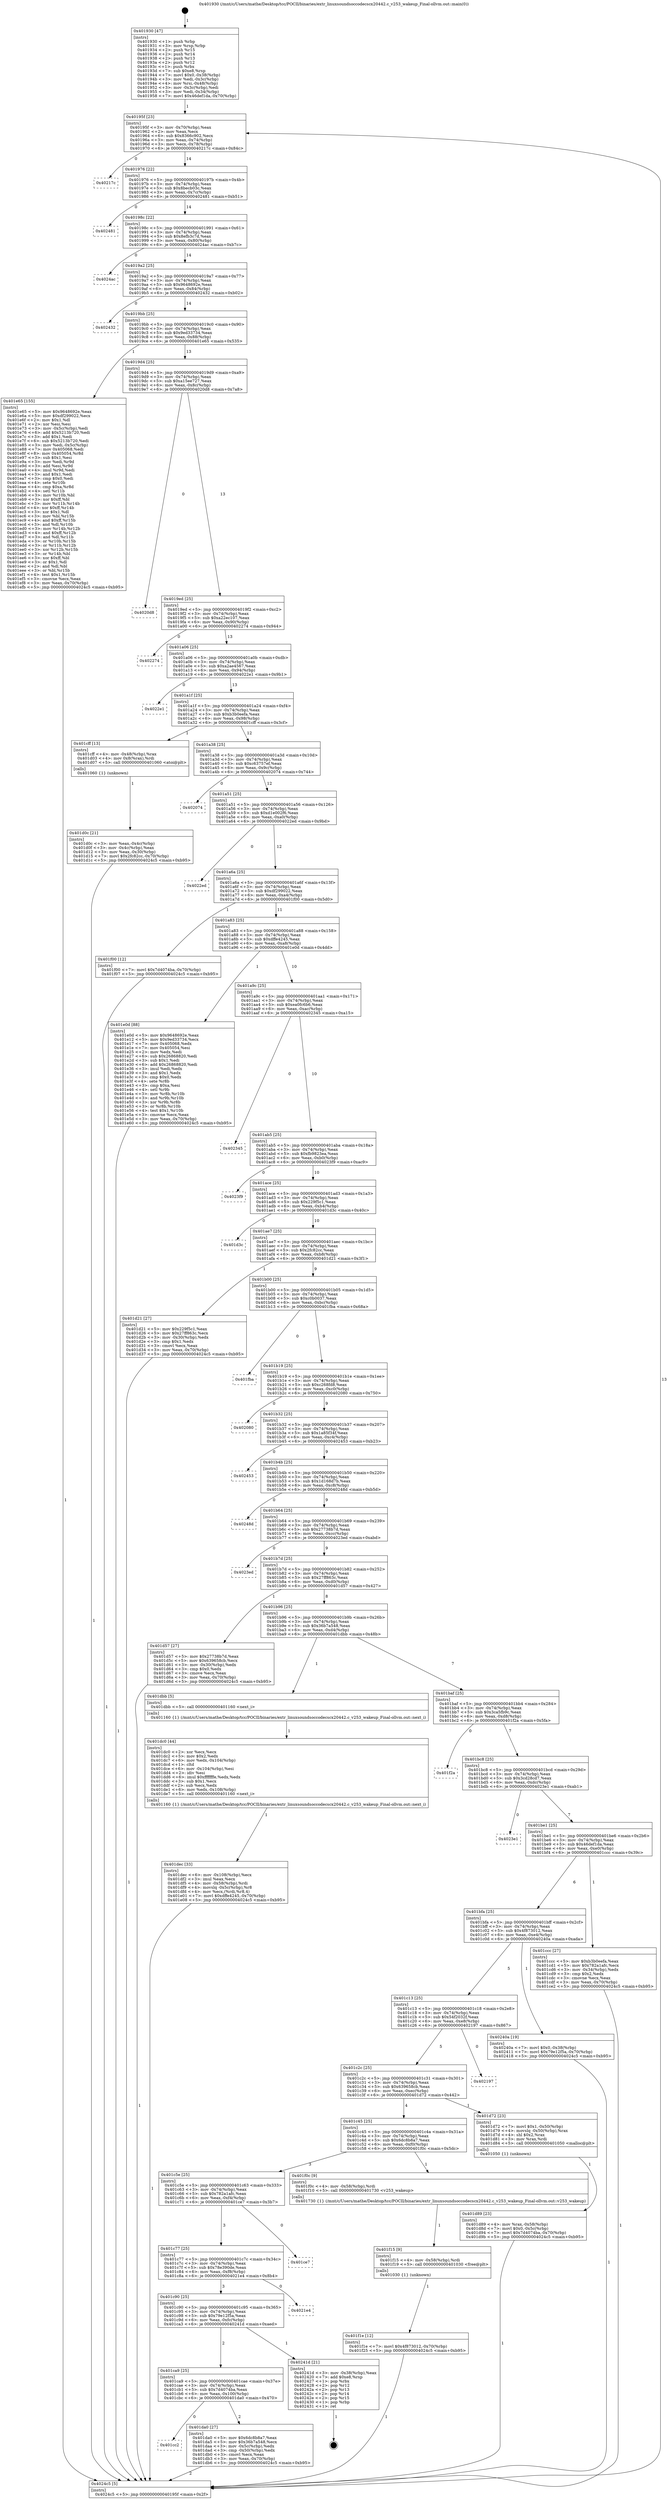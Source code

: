 digraph "0x401930" {
  label = "0x401930 (/mnt/c/Users/mathe/Desktop/tcc/POCII/binaries/extr_linuxsoundsoccodecscx20442.c_v253_wakeup_Final-ollvm.out::main(0))"
  labelloc = "t"
  node[shape=record]

  Entry [label="",width=0.3,height=0.3,shape=circle,fillcolor=black,style=filled]
  "0x40195f" [label="{
     0x40195f [23]\l
     | [instrs]\l
     &nbsp;&nbsp;0x40195f \<+3\>: mov -0x70(%rbp),%eax\l
     &nbsp;&nbsp;0x401962 \<+2\>: mov %eax,%ecx\l
     &nbsp;&nbsp;0x401964 \<+6\>: sub $0x8366c902,%ecx\l
     &nbsp;&nbsp;0x40196a \<+3\>: mov %eax,-0x74(%rbp)\l
     &nbsp;&nbsp;0x40196d \<+3\>: mov %ecx,-0x78(%rbp)\l
     &nbsp;&nbsp;0x401970 \<+6\>: je 000000000040217c \<main+0x84c\>\l
  }"]
  "0x40217c" [label="{
     0x40217c\l
  }", style=dashed]
  "0x401976" [label="{
     0x401976 [22]\l
     | [instrs]\l
     &nbsp;&nbsp;0x401976 \<+5\>: jmp 000000000040197b \<main+0x4b\>\l
     &nbsp;&nbsp;0x40197b \<+3\>: mov -0x74(%rbp),%eax\l
     &nbsp;&nbsp;0x40197e \<+5\>: sub $0x8becb03c,%eax\l
     &nbsp;&nbsp;0x401983 \<+3\>: mov %eax,-0x7c(%rbp)\l
     &nbsp;&nbsp;0x401986 \<+6\>: je 0000000000402481 \<main+0xb51\>\l
  }"]
  Exit [label="",width=0.3,height=0.3,shape=circle,fillcolor=black,style=filled,peripheries=2]
  "0x402481" [label="{
     0x402481\l
  }", style=dashed]
  "0x40198c" [label="{
     0x40198c [22]\l
     | [instrs]\l
     &nbsp;&nbsp;0x40198c \<+5\>: jmp 0000000000401991 \<main+0x61\>\l
     &nbsp;&nbsp;0x401991 \<+3\>: mov -0x74(%rbp),%eax\l
     &nbsp;&nbsp;0x401994 \<+5\>: sub $0x8efb3c7d,%eax\l
     &nbsp;&nbsp;0x401999 \<+3\>: mov %eax,-0x80(%rbp)\l
     &nbsp;&nbsp;0x40199c \<+6\>: je 00000000004024ac \<main+0xb7c\>\l
  }"]
  "0x401f1e" [label="{
     0x401f1e [12]\l
     | [instrs]\l
     &nbsp;&nbsp;0x401f1e \<+7\>: movl $0x4f873012,-0x70(%rbp)\l
     &nbsp;&nbsp;0x401f25 \<+5\>: jmp 00000000004024c5 \<main+0xb95\>\l
  }"]
  "0x4024ac" [label="{
     0x4024ac\l
  }", style=dashed]
  "0x4019a2" [label="{
     0x4019a2 [25]\l
     | [instrs]\l
     &nbsp;&nbsp;0x4019a2 \<+5\>: jmp 00000000004019a7 \<main+0x77\>\l
     &nbsp;&nbsp;0x4019a7 \<+3\>: mov -0x74(%rbp),%eax\l
     &nbsp;&nbsp;0x4019aa \<+5\>: sub $0x9648692e,%eax\l
     &nbsp;&nbsp;0x4019af \<+6\>: mov %eax,-0x84(%rbp)\l
     &nbsp;&nbsp;0x4019b5 \<+6\>: je 0000000000402432 \<main+0xb02\>\l
  }"]
  "0x401f15" [label="{
     0x401f15 [9]\l
     | [instrs]\l
     &nbsp;&nbsp;0x401f15 \<+4\>: mov -0x58(%rbp),%rdi\l
     &nbsp;&nbsp;0x401f19 \<+5\>: call 0000000000401030 \<free@plt\>\l
     | [calls]\l
     &nbsp;&nbsp;0x401030 \{1\} (unknown)\l
  }"]
  "0x402432" [label="{
     0x402432\l
  }", style=dashed]
  "0x4019bb" [label="{
     0x4019bb [25]\l
     | [instrs]\l
     &nbsp;&nbsp;0x4019bb \<+5\>: jmp 00000000004019c0 \<main+0x90\>\l
     &nbsp;&nbsp;0x4019c0 \<+3\>: mov -0x74(%rbp),%eax\l
     &nbsp;&nbsp;0x4019c3 \<+5\>: sub $0x9ed33734,%eax\l
     &nbsp;&nbsp;0x4019c8 \<+6\>: mov %eax,-0x88(%rbp)\l
     &nbsp;&nbsp;0x4019ce \<+6\>: je 0000000000401e65 \<main+0x535\>\l
  }"]
  "0x401dec" [label="{
     0x401dec [33]\l
     | [instrs]\l
     &nbsp;&nbsp;0x401dec \<+6\>: mov -0x108(%rbp),%ecx\l
     &nbsp;&nbsp;0x401df2 \<+3\>: imul %eax,%ecx\l
     &nbsp;&nbsp;0x401df5 \<+4\>: mov -0x58(%rbp),%rdi\l
     &nbsp;&nbsp;0x401df9 \<+4\>: movslq -0x5c(%rbp),%r8\l
     &nbsp;&nbsp;0x401dfd \<+4\>: mov %ecx,(%rdi,%r8,4)\l
     &nbsp;&nbsp;0x401e01 \<+7\>: movl $0xdffe4245,-0x70(%rbp)\l
     &nbsp;&nbsp;0x401e08 \<+5\>: jmp 00000000004024c5 \<main+0xb95\>\l
  }"]
  "0x401e65" [label="{
     0x401e65 [155]\l
     | [instrs]\l
     &nbsp;&nbsp;0x401e65 \<+5\>: mov $0x9648692e,%eax\l
     &nbsp;&nbsp;0x401e6a \<+5\>: mov $0xdf299022,%ecx\l
     &nbsp;&nbsp;0x401e6f \<+2\>: mov $0x1,%dl\l
     &nbsp;&nbsp;0x401e71 \<+2\>: xor %esi,%esi\l
     &nbsp;&nbsp;0x401e73 \<+3\>: mov -0x5c(%rbp),%edi\l
     &nbsp;&nbsp;0x401e76 \<+6\>: add $0x5213b720,%edi\l
     &nbsp;&nbsp;0x401e7c \<+3\>: add $0x1,%edi\l
     &nbsp;&nbsp;0x401e7f \<+6\>: sub $0x5213b720,%edi\l
     &nbsp;&nbsp;0x401e85 \<+3\>: mov %edi,-0x5c(%rbp)\l
     &nbsp;&nbsp;0x401e88 \<+7\>: mov 0x405068,%edi\l
     &nbsp;&nbsp;0x401e8f \<+8\>: mov 0x405054,%r8d\l
     &nbsp;&nbsp;0x401e97 \<+3\>: sub $0x1,%esi\l
     &nbsp;&nbsp;0x401e9a \<+3\>: mov %edi,%r9d\l
     &nbsp;&nbsp;0x401e9d \<+3\>: add %esi,%r9d\l
     &nbsp;&nbsp;0x401ea0 \<+4\>: imul %r9d,%edi\l
     &nbsp;&nbsp;0x401ea4 \<+3\>: and $0x1,%edi\l
     &nbsp;&nbsp;0x401ea7 \<+3\>: cmp $0x0,%edi\l
     &nbsp;&nbsp;0x401eaa \<+4\>: sete %r10b\l
     &nbsp;&nbsp;0x401eae \<+4\>: cmp $0xa,%r8d\l
     &nbsp;&nbsp;0x401eb2 \<+4\>: setl %r11b\l
     &nbsp;&nbsp;0x401eb6 \<+3\>: mov %r10b,%bl\l
     &nbsp;&nbsp;0x401eb9 \<+3\>: xor $0xff,%bl\l
     &nbsp;&nbsp;0x401ebc \<+3\>: mov %r11b,%r14b\l
     &nbsp;&nbsp;0x401ebf \<+4\>: xor $0xff,%r14b\l
     &nbsp;&nbsp;0x401ec3 \<+3\>: xor $0x1,%dl\l
     &nbsp;&nbsp;0x401ec6 \<+3\>: mov %bl,%r15b\l
     &nbsp;&nbsp;0x401ec9 \<+4\>: and $0xff,%r15b\l
     &nbsp;&nbsp;0x401ecd \<+3\>: and %dl,%r10b\l
     &nbsp;&nbsp;0x401ed0 \<+3\>: mov %r14b,%r12b\l
     &nbsp;&nbsp;0x401ed3 \<+4\>: and $0xff,%r12b\l
     &nbsp;&nbsp;0x401ed7 \<+3\>: and %dl,%r11b\l
     &nbsp;&nbsp;0x401eda \<+3\>: or %r10b,%r15b\l
     &nbsp;&nbsp;0x401edd \<+3\>: or %r11b,%r12b\l
     &nbsp;&nbsp;0x401ee0 \<+3\>: xor %r12b,%r15b\l
     &nbsp;&nbsp;0x401ee3 \<+3\>: or %r14b,%bl\l
     &nbsp;&nbsp;0x401ee6 \<+3\>: xor $0xff,%bl\l
     &nbsp;&nbsp;0x401ee9 \<+3\>: or $0x1,%dl\l
     &nbsp;&nbsp;0x401eec \<+2\>: and %dl,%bl\l
     &nbsp;&nbsp;0x401eee \<+3\>: or %bl,%r15b\l
     &nbsp;&nbsp;0x401ef1 \<+4\>: test $0x1,%r15b\l
     &nbsp;&nbsp;0x401ef5 \<+3\>: cmovne %ecx,%eax\l
     &nbsp;&nbsp;0x401ef8 \<+3\>: mov %eax,-0x70(%rbp)\l
     &nbsp;&nbsp;0x401efb \<+5\>: jmp 00000000004024c5 \<main+0xb95\>\l
  }"]
  "0x4019d4" [label="{
     0x4019d4 [25]\l
     | [instrs]\l
     &nbsp;&nbsp;0x4019d4 \<+5\>: jmp 00000000004019d9 \<main+0xa9\>\l
     &nbsp;&nbsp;0x4019d9 \<+3\>: mov -0x74(%rbp),%eax\l
     &nbsp;&nbsp;0x4019dc \<+5\>: sub $0xa15ee727,%eax\l
     &nbsp;&nbsp;0x4019e1 \<+6\>: mov %eax,-0x8c(%rbp)\l
     &nbsp;&nbsp;0x4019e7 \<+6\>: je 00000000004020d8 \<main+0x7a8\>\l
  }"]
  "0x401dc0" [label="{
     0x401dc0 [44]\l
     | [instrs]\l
     &nbsp;&nbsp;0x401dc0 \<+2\>: xor %ecx,%ecx\l
     &nbsp;&nbsp;0x401dc2 \<+5\>: mov $0x2,%edx\l
     &nbsp;&nbsp;0x401dc7 \<+6\>: mov %edx,-0x104(%rbp)\l
     &nbsp;&nbsp;0x401dcd \<+1\>: cltd\l
     &nbsp;&nbsp;0x401dce \<+6\>: mov -0x104(%rbp),%esi\l
     &nbsp;&nbsp;0x401dd4 \<+2\>: idiv %esi\l
     &nbsp;&nbsp;0x401dd6 \<+6\>: imul $0xfffffffe,%edx,%edx\l
     &nbsp;&nbsp;0x401ddc \<+3\>: sub $0x1,%ecx\l
     &nbsp;&nbsp;0x401ddf \<+2\>: sub %ecx,%edx\l
     &nbsp;&nbsp;0x401de1 \<+6\>: mov %edx,-0x108(%rbp)\l
     &nbsp;&nbsp;0x401de7 \<+5\>: call 0000000000401160 \<next_i\>\l
     | [calls]\l
     &nbsp;&nbsp;0x401160 \{1\} (/mnt/c/Users/mathe/Desktop/tcc/POCII/binaries/extr_linuxsoundsoccodecscx20442.c_v253_wakeup_Final-ollvm.out::next_i)\l
  }"]
  "0x4020d8" [label="{
     0x4020d8\l
  }", style=dashed]
  "0x4019ed" [label="{
     0x4019ed [25]\l
     | [instrs]\l
     &nbsp;&nbsp;0x4019ed \<+5\>: jmp 00000000004019f2 \<main+0xc2\>\l
     &nbsp;&nbsp;0x4019f2 \<+3\>: mov -0x74(%rbp),%eax\l
     &nbsp;&nbsp;0x4019f5 \<+5\>: sub $0xa22ec107,%eax\l
     &nbsp;&nbsp;0x4019fa \<+6\>: mov %eax,-0x90(%rbp)\l
     &nbsp;&nbsp;0x401a00 \<+6\>: je 0000000000402274 \<main+0x944\>\l
  }"]
  "0x401cc2" [label="{
     0x401cc2\l
  }", style=dashed]
  "0x402274" [label="{
     0x402274\l
  }", style=dashed]
  "0x401a06" [label="{
     0x401a06 [25]\l
     | [instrs]\l
     &nbsp;&nbsp;0x401a06 \<+5\>: jmp 0000000000401a0b \<main+0xdb\>\l
     &nbsp;&nbsp;0x401a0b \<+3\>: mov -0x74(%rbp),%eax\l
     &nbsp;&nbsp;0x401a0e \<+5\>: sub $0xa2ae4567,%eax\l
     &nbsp;&nbsp;0x401a13 \<+6\>: mov %eax,-0x94(%rbp)\l
     &nbsp;&nbsp;0x401a19 \<+6\>: je 00000000004022e1 \<main+0x9b1\>\l
  }"]
  "0x401da0" [label="{
     0x401da0 [27]\l
     | [instrs]\l
     &nbsp;&nbsp;0x401da0 \<+5\>: mov $0x6dc8b8a7,%eax\l
     &nbsp;&nbsp;0x401da5 \<+5\>: mov $0x36b7a548,%ecx\l
     &nbsp;&nbsp;0x401daa \<+3\>: mov -0x5c(%rbp),%edx\l
     &nbsp;&nbsp;0x401dad \<+3\>: cmp -0x50(%rbp),%edx\l
     &nbsp;&nbsp;0x401db0 \<+3\>: cmovl %ecx,%eax\l
     &nbsp;&nbsp;0x401db3 \<+3\>: mov %eax,-0x70(%rbp)\l
     &nbsp;&nbsp;0x401db6 \<+5\>: jmp 00000000004024c5 \<main+0xb95\>\l
  }"]
  "0x4022e1" [label="{
     0x4022e1\l
  }", style=dashed]
  "0x401a1f" [label="{
     0x401a1f [25]\l
     | [instrs]\l
     &nbsp;&nbsp;0x401a1f \<+5\>: jmp 0000000000401a24 \<main+0xf4\>\l
     &nbsp;&nbsp;0x401a24 \<+3\>: mov -0x74(%rbp),%eax\l
     &nbsp;&nbsp;0x401a27 \<+5\>: sub $0xb3b0eefa,%eax\l
     &nbsp;&nbsp;0x401a2c \<+6\>: mov %eax,-0x98(%rbp)\l
     &nbsp;&nbsp;0x401a32 \<+6\>: je 0000000000401cff \<main+0x3cf\>\l
  }"]
  "0x401ca9" [label="{
     0x401ca9 [25]\l
     | [instrs]\l
     &nbsp;&nbsp;0x401ca9 \<+5\>: jmp 0000000000401cae \<main+0x37e\>\l
     &nbsp;&nbsp;0x401cae \<+3\>: mov -0x74(%rbp),%eax\l
     &nbsp;&nbsp;0x401cb1 \<+5\>: sub $0x7d4074ba,%eax\l
     &nbsp;&nbsp;0x401cb6 \<+6\>: mov %eax,-0x100(%rbp)\l
     &nbsp;&nbsp;0x401cbc \<+6\>: je 0000000000401da0 \<main+0x470\>\l
  }"]
  "0x401cff" [label="{
     0x401cff [13]\l
     | [instrs]\l
     &nbsp;&nbsp;0x401cff \<+4\>: mov -0x48(%rbp),%rax\l
     &nbsp;&nbsp;0x401d03 \<+4\>: mov 0x8(%rax),%rdi\l
     &nbsp;&nbsp;0x401d07 \<+5\>: call 0000000000401060 \<atoi@plt\>\l
     | [calls]\l
     &nbsp;&nbsp;0x401060 \{1\} (unknown)\l
  }"]
  "0x401a38" [label="{
     0x401a38 [25]\l
     | [instrs]\l
     &nbsp;&nbsp;0x401a38 \<+5\>: jmp 0000000000401a3d \<main+0x10d\>\l
     &nbsp;&nbsp;0x401a3d \<+3\>: mov -0x74(%rbp),%eax\l
     &nbsp;&nbsp;0x401a40 \<+5\>: sub $0xc63757ef,%eax\l
     &nbsp;&nbsp;0x401a45 \<+6\>: mov %eax,-0x9c(%rbp)\l
     &nbsp;&nbsp;0x401a4b \<+6\>: je 0000000000402074 \<main+0x744\>\l
  }"]
  "0x40241d" [label="{
     0x40241d [21]\l
     | [instrs]\l
     &nbsp;&nbsp;0x40241d \<+3\>: mov -0x38(%rbp),%eax\l
     &nbsp;&nbsp;0x402420 \<+7\>: add $0xe8,%rsp\l
     &nbsp;&nbsp;0x402427 \<+1\>: pop %rbx\l
     &nbsp;&nbsp;0x402428 \<+2\>: pop %r12\l
     &nbsp;&nbsp;0x40242a \<+2\>: pop %r13\l
     &nbsp;&nbsp;0x40242c \<+2\>: pop %r14\l
     &nbsp;&nbsp;0x40242e \<+2\>: pop %r15\l
     &nbsp;&nbsp;0x402430 \<+1\>: pop %rbp\l
     &nbsp;&nbsp;0x402431 \<+1\>: ret\l
  }"]
  "0x402074" [label="{
     0x402074\l
  }", style=dashed]
  "0x401a51" [label="{
     0x401a51 [25]\l
     | [instrs]\l
     &nbsp;&nbsp;0x401a51 \<+5\>: jmp 0000000000401a56 \<main+0x126\>\l
     &nbsp;&nbsp;0x401a56 \<+3\>: mov -0x74(%rbp),%eax\l
     &nbsp;&nbsp;0x401a59 \<+5\>: sub $0xd1e002f6,%eax\l
     &nbsp;&nbsp;0x401a5e \<+6\>: mov %eax,-0xa0(%rbp)\l
     &nbsp;&nbsp;0x401a64 \<+6\>: je 00000000004022ed \<main+0x9bd\>\l
  }"]
  "0x401c90" [label="{
     0x401c90 [25]\l
     | [instrs]\l
     &nbsp;&nbsp;0x401c90 \<+5\>: jmp 0000000000401c95 \<main+0x365\>\l
     &nbsp;&nbsp;0x401c95 \<+3\>: mov -0x74(%rbp),%eax\l
     &nbsp;&nbsp;0x401c98 \<+5\>: sub $0x79e12f5a,%eax\l
     &nbsp;&nbsp;0x401c9d \<+6\>: mov %eax,-0xfc(%rbp)\l
     &nbsp;&nbsp;0x401ca3 \<+6\>: je 000000000040241d \<main+0xaed\>\l
  }"]
  "0x4022ed" [label="{
     0x4022ed\l
  }", style=dashed]
  "0x401a6a" [label="{
     0x401a6a [25]\l
     | [instrs]\l
     &nbsp;&nbsp;0x401a6a \<+5\>: jmp 0000000000401a6f \<main+0x13f\>\l
     &nbsp;&nbsp;0x401a6f \<+3\>: mov -0x74(%rbp),%eax\l
     &nbsp;&nbsp;0x401a72 \<+5\>: sub $0xdf299022,%eax\l
     &nbsp;&nbsp;0x401a77 \<+6\>: mov %eax,-0xa4(%rbp)\l
     &nbsp;&nbsp;0x401a7d \<+6\>: je 0000000000401f00 \<main+0x5d0\>\l
  }"]
  "0x4021e4" [label="{
     0x4021e4\l
  }", style=dashed]
  "0x401f00" [label="{
     0x401f00 [12]\l
     | [instrs]\l
     &nbsp;&nbsp;0x401f00 \<+7\>: movl $0x7d4074ba,-0x70(%rbp)\l
     &nbsp;&nbsp;0x401f07 \<+5\>: jmp 00000000004024c5 \<main+0xb95\>\l
  }"]
  "0x401a83" [label="{
     0x401a83 [25]\l
     | [instrs]\l
     &nbsp;&nbsp;0x401a83 \<+5\>: jmp 0000000000401a88 \<main+0x158\>\l
     &nbsp;&nbsp;0x401a88 \<+3\>: mov -0x74(%rbp),%eax\l
     &nbsp;&nbsp;0x401a8b \<+5\>: sub $0xdffe4245,%eax\l
     &nbsp;&nbsp;0x401a90 \<+6\>: mov %eax,-0xa8(%rbp)\l
     &nbsp;&nbsp;0x401a96 \<+6\>: je 0000000000401e0d \<main+0x4dd\>\l
  }"]
  "0x401c77" [label="{
     0x401c77 [25]\l
     | [instrs]\l
     &nbsp;&nbsp;0x401c77 \<+5\>: jmp 0000000000401c7c \<main+0x34c\>\l
     &nbsp;&nbsp;0x401c7c \<+3\>: mov -0x74(%rbp),%eax\l
     &nbsp;&nbsp;0x401c7f \<+5\>: sub $0x78e390de,%eax\l
     &nbsp;&nbsp;0x401c84 \<+6\>: mov %eax,-0xf8(%rbp)\l
     &nbsp;&nbsp;0x401c8a \<+6\>: je 00000000004021e4 \<main+0x8b4\>\l
  }"]
  "0x401e0d" [label="{
     0x401e0d [88]\l
     | [instrs]\l
     &nbsp;&nbsp;0x401e0d \<+5\>: mov $0x9648692e,%eax\l
     &nbsp;&nbsp;0x401e12 \<+5\>: mov $0x9ed33734,%ecx\l
     &nbsp;&nbsp;0x401e17 \<+7\>: mov 0x405068,%edx\l
     &nbsp;&nbsp;0x401e1e \<+7\>: mov 0x405054,%esi\l
     &nbsp;&nbsp;0x401e25 \<+2\>: mov %edx,%edi\l
     &nbsp;&nbsp;0x401e27 \<+6\>: sub $0x26868820,%edi\l
     &nbsp;&nbsp;0x401e2d \<+3\>: sub $0x1,%edi\l
     &nbsp;&nbsp;0x401e30 \<+6\>: add $0x26868820,%edi\l
     &nbsp;&nbsp;0x401e36 \<+3\>: imul %edi,%edx\l
     &nbsp;&nbsp;0x401e39 \<+3\>: and $0x1,%edx\l
     &nbsp;&nbsp;0x401e3c \<+3\>: cmp $0x0,%edx\l
     &nbsp;&nbsp;0x401e3f \<+4\>: sete %r8b\l
     &nbsp;&nbsp;0x401e43 \<+3\>: cmp $0xa,%esi\l
     &nbsp;&nbsp;0x401e46 \<+4\>: setl %r9b\l
     &nbsp;&nbsp;0x401e4a \<+3\>: mov %r8b,%r10b\l
     &nbsp;&nbsp;0x401e4d \<+3\>: and %r9b,%r10b\l
     &nbsp;&nbsp;0x401e50 \<+3\>: xor %r9b,%r8b\l
     &nbsp;&nbsp;0x401e53 \<+3\>: or %r8b,%r10b\l
     &nbsp;&nbsp;0x401e56 \<+4\>: test $0x1,%r10b\l
     &nbsp;&nbsp;0x401e5a \<+3\>: cmovne %ecx,%eax\l
     &nbsp;&nbsp;0x401e5d \<+3\>: mov %eax,-0x70(%rbp)\l
     &nbsp;&nbsp;0x401e60 \<+5\>: jmp 00000000004024c5 \<main+0xb95\>\l
  }"]
  "0x401a9c" [label="{
     0x401a9c [25]\l
     | [instrs]\l
     &nbsp;&nbsp;0x401a9c \<+5\>: jmp 0000000000401aa1 \<main+0x171\>\l
     &nbsp;&nbsp;0x401aa1 \<+3\>: mov -0x74(%rbp),%eax\l
     &nbsp;&nbsp;0x401aa4 \<+5\>: sub $0xea0fc6b6,%eax\l
     &nbsp;&nbsp;0x401aa9 \<+6\>: mov %eax,-0xac(%rbp)\l
     &nbsp;&nbsp;0x401aaf \<+6\>: je 0000000000402345 \<main+0xa15\>\l
  }"]
  "0x401ce7" [label="{
     0x401ce7\l
  }", style=dashed]
  "0x402345" [label="{
     0x402345\l
  }", style=dashed]
  "0x401ab5" [label="{
     0x401ab5 [25]\l
     | [instrs]\l
     &nbsp;&nbsp;0x401ab5 \<+5\>: jmp 0000000000401aba \<main+0x18a\>\l
     &nbsp;&nbsp;0x401aba \<+3\>: mov -0x74(%rbp),%eax\l
     &nbsp;&nbsp;0x401abd \<+5\>: sub $0xfb9823ea,%eax\l
     &nbsp;&nbsp;0x401ac2 \<+6\>: mov %eax,-0xb0(%rbp)\l
     &nbsp;&nbsp;0x401ac8 \<+6\>: je 00000000004023f9 \<main+0xac9\>\l
  }"]
  "0x401c5e" [label="{
     0x401c5e [25]\l
     | [instrs]\l
     &nbsp;&nbsp;0x401c5e \<+5\>: jmp 0000000000401c63 \<main+0x333\>\l
     &nbsp;&nbsp;0x401c63 \<+3\>: mov -0x74(%rbp),%eax\l
     &nbsp;&nbsp;0x401c66 \<+5\>: sub $0x782a1afc,%eax\l
     &nbsp;&nbsp;0x401c6b \<+6\>: mov %eax,-0xf4(%rbp)\l
     &nbsp;&nbsp;0x401c71 \<+6\>: je 0000000000401ce7 \<main+0x3b7\>\l
  }"]
  "0x4023f9" [label="{
     0x4023f9\l
  }", style=dashed]
  "0x401ace" [label="{
     0x401ace [25]\l
     | [instrs]\l
     &nbsp;&nbsp;0x401ace \<+5\>: jmp 0000000000401ad3 \<main+0x1a3\>\l
     &nbsp;&nbsp;0x401ad3 \<+3\>: mov -0x74(%rbp),%eax\l
     &nbsp;&nbsp;0x401ad6 \<+5\>: sub $0x229f5c1,%eax\l
     &nbsp;&nbsp;0x401adb \<+6\>: mov %eax,-0xb4(%rbp)\l
     &nbsp;&nbsp;0x401ae1 \<+6\>: je 0000000000401d3c \<main+0x40c\>\l
  }"]
  "0x401f0c" [label="{
     0x401f0c [9]\l
     | [instrs]\l
     &nbsp;&nbsp;0x401f0c \<+4\>: mov -0x58(%rbp),%rdi\l
     &nbsp;&nbsp;0x401f10 \<+5\>: call 0000000000401730 \<v253_wakeup\>\l
     | [calls]\l
     &nbsp;&nbsp;0x401730 \{1\} (/mnt/c/Users/mathe/Desktop/tcc/POCII/binaries/extr_linuxsoundsoccodecscx20442.c_v253_wakeup_Final-ollvm.out::v253_wakeup)\l
  }"]
  "0x401d3c" [label="{
     0x401d3c\l
  }", style=dashed]
  "0x401ae7" [label="{
     0x401ae7 [25]\l
     | [instrs]\l
     &nbsp;&nbsp;0x401ae7 \<+5\>: jmp 0000000000401aec \<main+0x1bc\>\l
     &nbsp;&nbsp;0x401aec \<+3\>: mov -0x74(%rbp),%eax\l
     &nbsp;&nbsp;0x401aef \<+5\>: sub $0x2fc82cc,%eax\l
     &nbsp;&nbsp;0x401af4 \<+6\>: mov %eax,-0xb8(%rbp)\l
     &nbsp;&nbsp;0x401afa \<+6\>: je 0000000000401d21 \<main+0x3f1\>\l
  }"]
  "0x401d89" [label="{
     0x401d89 [23]\l
     | [instrs]\l
     &nbsp;&nbsp;0x401d89 \<+4\>: mov %rax,-0x58(%rbp)\l
     &nbsp;&nbsp;0x401d8d \<+7\>: movl $0x0,-0x5c(%rbp)\l
     &nbsp;&nbsp;0x401d94 \<+7\>: movl $0x7d4074ba,-0x70(%rbp)\l
     &nbsp;&nbsp;0x401d9b \<+5\>: jmp 00000000004024c5 \<main+0xb95\>\l
  }"]
  "0x401d21" [label="{
     0x401d21 [27]\l
     | [instrs]\l
     &nbsp;&nbsp;0x401d21 \<+5\>: mov $0x229f5c1,%eax\l
     &nbsp;&nbsp;0x401d26 \<+5\>: mov $0x27ff863c,%ecx\l
     &nbsp;&nbsp;0x401d2b \<+3\>: mov -0x30(%rbp),%edx\l
     &nbsp;&nbsp;0x401d2e \<+3\>: cmp $0x1,%edx\l
     &nbsp;&nbsp;0x401d31 \<+3\>: cmovl %ecx,%eax\l
     &nbsp;&nbsp;0x401d34 \<+3\>: mov %eax,-0x70(%rbp)\l
     &nbsp;&nbsp;0x401d37 \<+5\>: jmp 00000000004024c5 \<main+0xb95\>\l
  }"]
  "0x401b00" [label="{
     0x401b00 [25]\l
     | [instrs]\l
     &nbsp;&nbsp;0x401b00 \<+5\>: jmp 0000000000401b05 \<main+0x1d5\>\l
     &nbsp;&nbsp;0x401b05 \<+3\>: mov -0x74(%rbp),%eax\l
     &nbsp;&nbsp;0x401b08 \<+5\>: sub $0xc0b0037,%eax\l
     &nbsp;&nbsp;0x401b0d \<+6\>: mov %eax,-0xbc(%rbp)\l
     &nbsp;&nbsp;0x401b13 \<+6\>: je 0000000000401fba \<main+0x68a\>\l
  }"]
  "0x401c45" [label="{
     0x401c45 [25]\l
     | [instrs]\l
     &nbsp;&nbsp;0x401c45 \<+5\>: jmp 0000000000401c4a \<main+0x31a\>\l
     &nbsp;&nbsp;0x401c4a \<+3\>: mov -0x74(%rbp),%eax\l
     &nbsp;&nbsp;0x401c4d \<+5\>: sub $0x6dc8b8a7,%eax\l
     &nbsp;&nbsp;0x401c52 \<+6\>: mov %eax,-0xf0(%rbp)\l
     &nbsp;&nbsp;0x401c58 \<+6\>: je 0000000000401f0c \<main+0x5dc\>\l
  }"]
  "0x401fba" [label="{
     0x401fba\l
  }", style=dashed]
  "0x401b19" [label="{
     0x401b19 [25]\l
     | [instrs]\l
     &nbsp;&nbsp;0x401b19 \<+5\>: jmp 0000000000401b1e \<main+0x1ee\>\l
     &nbsp;&nbsp;0x401b1e \<+3\>: mov -0x74(%rbp),%eax\l
     &nbsp;&nbsp;0x401b21 \<+5\>: sub $0xc268fd8,%eax\l
     &nbsp;&nbsp;0x401b26 \<+6\>: mov %eax,-0xc0(%rbp)\l
     &nbsp;&nbsp;0x401b2c \<+6\>: je 0000000000402080 \<main+0x750\>\l
  }"]
  "0x401d72" [label="{
     0x401d72 [23]\l
     | [instrs]\l
     &nbsp;&nbsp;0x401d72 \<+7\>: movl $0x1,-0x50(%rbp)\l
     &nbsp;&nbsp;0x401d79 \<+4\>: movslq -0x50(%rbp),%rax\l
     &nbsp;&nbsp;0x401d7d \<+4\>: shl $0x2,%rax\l
     &nbsp;&nbsp;0x401d81 \<+3\>: mov %rax,%rdi\l
     &nbsp;&nbsp;0x401d84 \<+5\>: call 0000000000401050 \<malloc@plt\>\l
     | [calls]\l
     &nbsp;&nbsp;0x401050 \{1\} (unknown)\l
  }"]
  "0x402080" [label="{
     0x402080\l
  }", style=dashed]
  "0x401b32" [label="{
     0x401b32 [25]\l
     | [instrs]\l
     &nbsp;&nbsp;0x401b32 \<+5\>: jmp 0000000000401b37 \<main+0x207\>\l
     &nbsp;&nbsp;0x401b37 \<+3\>: mov -0x74(%rbp),%eax\l
     &nbsp;&nbsp;0x401b3a \<+5\>: sub $0x1a85f34f,%eax\l
     &nbsp;&nbsp;0x401b3f \<+6\>: mov %eax,-0xc4(%rbp)\l
     &nbsp;&nbsp;0x401b45 \<+6\>: je 0000000000402453 \<main+0xb23\>\l
  }"]
  "0x401c2c" [label="{
     0x401c2c [25]\l
     | [instrs]\l
     &nbsp;&nbsp;0x401c2c \<+5\>: jmp 0000000000401c31 \<main+0x301\>\l
     &nbsp;&nbsp;0x401c31 \<+3\>: mov -0x74(%rbp),%eax\l
     &nbsp;&nbsp;0x401c34 \<+5\>: sub $0x639658cb,%eax\l
     &nbsp;&nbsp;0x401c39 \<+6\>: mov %eax,-0xec(%rbp)\l
     &nbsp;&nbsp;0x401c3f \<+6\>: je 0000000000401d72 \<main+0x442\>\l
  }"]
  "0x402453" [label="{
     0x402453\l
  }", style=dashed]
  "0x401b4b" [label="{
     0x401b4b [25]\l
     | [instrs]\l
     &nbsp;&nbsp;0x401b4b \<+5\>: jmp 0000000000401b50 \<main+0x220\>\l
     &nbsp;&nbsp;0x401b50 \<+3\>: mov -0x74(%rbp),%eax\l
     &nbsp;&nbsp;0x401b53 \<+5\>: sub $0x1d168d7b,%eax\l
     &nbsp;&nbsp;0x401b58 \<+6\>: mov %eax,-0xc8(%rbp)\l
     &nbsp;&nbsp;0x401b5e \<+6\>: je 000000000040248d \<main+0xb5d\>\l
  }"]
  "0x402197" [label="{
     0x402197\l
  }", style=dashed]
  "0x40248d" [label="{
     0x40248d\l
  }", style=dashed]
  "0x401b64" [label="{
     0x401b64 [25]\l
     | [instrs]\l
     &nbsp;&nbsp;0x401b64 \<+5\>: jmp 0000000000401b69 \<main+0x239\>\l
     &nbsp;&nbsp;0x401b69 \<+3\>: mov -0x74(%rbp),%eax\l
     &nbsp;&nbsp;0x401b6c \<+5\>: sub $0x27738b7d,%eax\l
     &nbsp;&nbsp;0x401b71 \<+6\>: mov %eax,-0xcc(%rbp)\l
     &nbsp;&nbsp;0x401b77 \<+6\>: je 00000000004023ed \<main+0xabd\>\l
  }"]
  "0x401c13" [label="{
     0x401c13 [25]\l
     | [instrs]\l
     &nbsp;&nbsp;0x401c13 \<+5\>: jmp 0000000000401c18 \<main+0x2e8\>\l
     &nbsp;&nbsp;0x401c18 \<+3\>: mov -0x74(%rbp),%eax\l
     &nbsp;&nbsp;0x401c1b \<+5\>: sub $0x54f2032f,%eax\l
     &nbsp;&nbsp;0x401c20 \<+6\>: mov %eax,-0xe8(%rbp)\l
     &nbsp;&nbsp;0x401c26 \<+6\>: je 0000000000402197 \<main+0x867\>\l
  }"]
  "0x4023ed" [label="{
     0x4023ed\l
  }", style=dashed]
  "0x401b7d" [label="{
     0x401b7d [25]\l
     | [instrs]\l
     &nbsp;&nbsp;0x401b7d \<+5\>: jmp 0000000000401b82 \<main+0x252\>\l
     &nbsp;&nbsp;0x401b82 \<+3\>: mov -0x74(%rbp),%eax\l
     &nbsp;&nbsp;0x401b85 \<+5\>: sub $0x27ff863c,%eax\l
     &nbsp;&nbsp;0x401b8a \<+6\>: mov %eax,-0xd0(%rbp)\l
     &nbsp;&nbsp;0x401b90 \<+6\>: je 0000000000401d57 \<main+0x427\>\l
  }"]
  "0x40240a" [label="{
     0x40240a [19]\l
     | [instrs]\l
     &nbsp;&nbsp;0x40240a \<+7\>: movl $0x0,-0x38(%rbp)\l
     &nbsp;&nbsp;0x402411 \<+7\>: movl $0x79e12f5a,-0x70(%rbp)\l
     &nbsp;&nbsp;0x402418 \<+5\>: jmp 00000000004024c5 \<main+0xb95\>\l
  }"]
  "0x401d57" [label="{
     0x401d57 [27]\l
     | [instrs]\l
     &nbsp;&nbsp;0x401d57 \<+5\>: mov $0x27738b7d,%eax\l
     &nbsp;&nbsp;0x401d5c \<+5\>: mov $0x639658cb,%ecx\l
     &nbsp;&nbsp;0x401d61 \<+3\>: mov -0x30(%rbp),%edx\l
     &nbsp;&nbsp;0x401d64 \<+3\>: cmp $0x0,%edx\l
     &nbsp;&nbsp;0x401d67 \<+3\>: cmove %ecx,%eax\l
     &nbsp;&nbsp;0x401d6a \<+3\>: mov %eax,-0x70(%rbp)\l
     &nbsp;&nbsp;0x401d6d \<+5\>: jmp 00000000004024c5 \<main+0xb95\>\l
  }"]
  "0x401b96" [label="{
     0x401b96 [25]\l
     | [instrs]\l
     &nbsp;&nbsp;0x401b96 \<+5\>: jmp 0000000000401b9b \<main+0x26b\>\l
     &nbsp;&nbsp;0x401b9b \<+3\>: mov -0x74(%rbp),%eax\l
     &nbsp;&nbsp;0x401b9e \<+5\>: sub $0x36b7a548,%eax\l
     &nbsp;&nbsp;0x401ba3 \<+6\>: mov %eax,-0xd4(%rbp)\l
     &nbsp;&nbsp;0x401ba9 \<+6\>: je 0000000000401dbb \<main+0x48b\>\l
  }"]
  "0x401d0c" [label="{
     0x401d0c [21]\l
     | [instrs]\l
     &nbsp;&nbsp;0x401d0c \<+3\>: mov %eax,-0x4c(%rbp)\l
     &nbsp;&nbsp;0x401d0f \<+3\>: mov -0x4c(%rbp),%eax\l
     &nbsp;&nbsp;0x401d12 \<+3\>: mov %eax,-0x30(%rbp)\l
     &nbsp;&nbsp;0x401d15 \<+7\>: movl $0x2fc82cc,-0x70(%rbp)\l
     &nbsp;&nbsp;0x401d1c \<+5\>: jmp 00000000004024c5 \<main+0xb95\>\l
  }"]
  "0x401dbb" [label="{
     0x401dbb [5]\l
     | [instrs]\l
     &nbsp;&nbsp;0x401dbb \<+5\>: call 0000000000401160 \<next_i\>\l
     | [calls]\l
     &nbsp;&nbsp;0x401160 \{1\} (/mnt/c/Users/mathe/Desktop/tcc/POCII/binaries/extr_linuxsoundsoccodecscx20442.c_v253_wakeup_Final-ollvm.out::next_i)\l
  }"]
  "0x401baf" [label="{
     0x401baf [25]\l
     | [instrs]\l
     &nbsp;&nbsp;0x401baf \<+5\>: jmp 0000000000401bb4 \<main+0x284\>\l
     &nbsp;&nbsp;0x401bb4 \<+3\>: mov -0x74(%rbp),%eax\l
     &nbsp;&nbsp;0x401bb7 \<+5\>: sub $0x3ca5fb9c,%eax\l
     &nbsp;&nbsp;0x401bbc \<+6\>: mov %eax,-0xd8(%rbp)\l
     &nbsp;&nbsp;0x401bc2 \<+6\>: je 0000000000401f2a \<main+0x5fa\>\l
  }"]
  "0x401930" [label="{
     0x401930 [47]\l
     | [instrs]\l
     &nbsp;&nbsp;0x401930 \<+1\>: push %rbp\l
     &nbsp;&nbsp;0x401931 \<+3\>: mov %rsp,%rbp\l
     &nbsp;&nbsp;0x401934 \<+2\>: push %r15\l
     &nbsp;&nbsp;0x401936 \<+2\>: push %r14\l
     &nbsp;&nbsp;0x401938 \<+2\>: push %r13\l
     &nbsp;&nbsp;0x40193a \<+2\>: push %r12\l
     &nbsp;&nbsp;0x40193c \<+1\>: push %rbx\l
     &nbsp;&nbsp;0x40193d \<+7\>: sub $0xe8,%rsp\l
     &nbsp;&nbsp;0x401944 \<+7\>: movl $0x0,-0x38(%rbp)\l
     &nbsp;&nbsp;0x40194b \<+3\>: mov %edi,-0x3c(%rbp)\l
     &nbsp;&nbsp;0x40194e \<+4\>: mov %rsi,-0x48(%rbp)\l
     &nbsp;&nbsp;0x401952 \<+3\>: mov -0x3c(%rbp),%edi\l
     &nbsp;&nbsp;0x401955 \<+3\>: mov %edi,-0x34(%rbp)\l
     &nbsp;&nbsp;0x401958 \<+7\>: movl $0x46def1da,-0x70(%rbp)\l
  }"]
  "0x401f2a" [label="{
     0x401f2a\l
  }", style=dashed]
  "0x401bc8" [label="{
     0x401bc8 [25]\l
     | [instrs]\l
     &nbsp;&nbsp;0x401bc8 \<+5\>: jmp 0000000000401bcd \<main+0x29d\>\l
     &nbsp;&nbsp;0x401bcd \<+3\>: mov -0x74(%rbp),%eax\l
     &nbsp;&nbsp;0x401bd0 \<+5\>: sub $0x3cd28cd7,%eax\l
     &nbsp;&nbsp;0x401bd5 \<+6\>: mov %eax,-0xdc(%rbp)\l
     &nbsp;&nbsp;0x401bdb \<+6\>: je 00000000004023e1 \<main+0xab1\>\l
  }"]
  "0x4024c5" [label="{
     0x4024c5 [5]\l
     | [instrs]\l
     &nbsp;&nbsp;0x4024c5 \<+5\>: jmp 000000000040195f \<main+0x2f\>\l
  }"]
  "0x4023e1" [label="{
     0x4023e1\l
  }", style=dashed]
  "0x401be1" [label="{
     0x401be1 [25]\l
     | [instrs]\l
     &nbsp;&nbsp;0x401be1 \<+5\>: jmp 0000000000401be6 \<main+0x2b6\>\l
     &nbsp;&nbsp;0x401be6 \<+3\>: mov -0x74(%rbp),%eax\l
     &nbsp;&nbsp;0x401be9 \<+5\>: sub $0x46def1da,%eax\l
     &nbsp;&nbsp;0x401bee \<+6\>: mov %eax,-0xe0(%rbp)\l
     &nbsp;&nbsp;0x401bf4 \<+6\>: je 0000000000401ccc \<main+0x39c\>\l
  }"]
  "0x401bfa" [label="{
     0x401bfa [25]\l
     | [instrs]\l
     &nbsp;&nbsp;0x401bfa \<+5\>: jmp 0000000000401bff \<main+0x2cf\>\l
     &nbsp;&nbsp;0x401bff \<+3\>: mov -0x74(%rbp),%eax\l
     &nbsp;&nbsp;0x401c02 \<+5\>: sub $0x4f873012,%eax\l
     &nbsp;&nbsp;0x401c07 \<+6\>: mov %eax,-0xe4(%rbp)\l
     &nbsp;&nbsp;0x401c0d \<+6\>: je 000000000040240a \<main+0xada\>\l
  }"]
  "0x401ccc" [label="{
     0x401ccc [27]\l
     | [instrs]\l
     &nbsp;&nbsp;0x401ccc \<+5\>: mov $0xb3b0eefa,%eax\l
     &nbsp;&nbsp;0x401cd1 \<+5\>: mov $0x782a1afc,%ecx\l
     &nbsp;&nbsp;0x401cd6 \<+3\>: mov -0x34(%rbp),%edx\l
     &nbsp;&nbsp;0x401cd9 \<+3\>: cmp $0x2,%edx\l
     &nbsp;&nbsp;0x401cdc \<+3\>: cmovne %ecx,%eax\l
     &nbsp;&nbsp;0x401cdf \<+3\>: mov %eax,-0x70(%rbp)\l
     &nbsp;&nbsp;0x401ce2 \<+5\>: jmp 00000000004024c5 \<main+0xb95\>\l
  }"]
  Entry -> "0x401930" [label=" 1"]
  "0x40195f" -> "0x40217c" [label=" 0"]
  "0x40195f" -> "0x401976" [label=" 14"]
  "0x40241d" -> Exit [label=" 1"]
  "0x401976" -> "0x402481" [label=" 0"]
  "0x401976" -> "0x40198c" [label=" 14"]
  "0x40240a" -> "0x4024c5" [label=" 1"]
  "0x40198c" -> "0x4024ac" [label=" 0"]
  "0x40198c" -> "0x4019a2" [label=" 14"]
  "0x401f1e" -> "0x4024c5" [label=" 1"]
  "0x4019a2" -> "0x402432" [label=" 0"]
  "0x4019a2" -> "0x4019bb" [label=" 14"]
  "0x401f15" -> "0x401f1e" [label=" 1"]
  "0x4019bb" -> "0x401e65" [label=" 1"]
  "0x4019bb" -> "0x4019d4" [label=" 13"]
  "0x401f0c" -> "0x401f15" [label=" 1"]
  "0x4019d4" -> "0x4020d8" [label=" 0"]
  "0x4019d4" -> "0x4019ed" [label=" 13"]
  "0x401f00" -> "0x4024c5" [label=" 1"]
  "0x4019ed" -> "0x402274" [label=" 0"]
  "0x4019ed" -> "0x401a06" [label=" 13"]
  "0x401e65" -> "0x4024c5" [label=" 1"]
  "0x401a06" -> "0x4022e1" [label=" 0"]
  "0x401a06" -> "0x401a1f" [label=" 13"]
  "0x401e0d" -> "0x4024c5" [label=" 1"]
  "0x401a1f" -> "0x401cff" [label=" 1"]
  "0x401a1f" -> "0x401a38" [label=" 12"]
  "0x401dc0" -> "0x401dec" [label=" 1"]
  "0x401a38" -> "0x402074" [label=" 0"]
  "0x401a38" -> "0x401a51" [label=" 12"]
  "0x401dbb" -> "0x401dc0" [label=" 1"]
  "0x401a51" -> "0x4022ed" [label=" 0"]
  "0x401a51" -> "0x401a6a" [label=" 12"]
  "0x401ca9" -> "0x401cc2" [label=" 0"]
  "0x401a6a" -> "0x401f00" [label=" 1"]
  "0x401a6a" -> "0x401a83" [label=" 11"]
  "0x401ca9" -> "0x401da0" [label=" 2"]
  "0x401a83" -> "0x401e0d" [label=" 1"]
  "0x401a83" -> "0x401a9c" [label=" 10"]
  "0x401c90" -> "0x401ca9" [label=" 2"]
  "0x401a9c" -> "0x402345" [label=" 0"]
  "0x401a9c" -> "0x401ab5" [label=" 10"]
  "0x401c90" -> "0x40241d" [label=" 1"]
  "0x401ab5" -> "0x4023f9" [label=" 0"]
  "0x401ab5" -> "0x401ace" [label=" 10"]
  "0x401c77" -> "0x401c90" [label=" 3"]
  "0x401ace" -> "0x401d3c" [label=" 0"]
  "0x401ace" -> "0x401ae7" [label=" 10"]
  "0x401c77" -> "0x4021e4" [label=" 0"]
  "0x401ae7" -> "0x401d21" [label=" 1"]
  "0x401ae7" -> "0x401b00" [label=" 9"]
  "0x401c5e" -> "0x401c77" [label=" 3"]
  "0x401b00" -> "0x401fba" [label=" 0"]
  "0x401b00" -> "0x401b19" [label=" 9"]
  "0x401c5e" -> "0x401ce7" [label=" 0"]
  "0x401b19" -> "0x402080" [label=" 0"]
  "0x401b19" -> "0x401b32" [label=" 9"]
  "0x401da0" -> "0x4024c5" [label=" 2"]
  "0x401b32" -> "0x402453" [label=" 0"]
  "0x401b32" -> "0x401b4b" [label=" 9"]
  "0x401c45" -> "0x401f0c" [label=" 1"]
  "0x401b4b" -> "0x40248d" [label=" 0"]
  "0x401b4b" -> "0x401b64" [label=" 9"]
  "0x401dec" -> "0x4024c5" [label=" 1"]
  "0x401b64" -> "0x4023ed" [label=" 0"]
  "0x401b64" -> "0x401b7d" [label=" 9"]
  "0x401d72" -> "0x401d89" [label=" 1"]
  "0x401b7d" -> "0x401d57" [label=" 1"]
  "0x401b7d" -> "0x401b96" [label=" 8"]
  "0x401c2c" -> "0x401c45" [label=" 4"]
  "0x401b96" -> "0x401dbb" [label=" 1"]
  "0x401b96" -> "0x401baf" [label=" 7"]
  "0x401c45" -> "0x401c5e" [label=" 3"]
  "0x401baf" -> "0x401f2a" [label=" 0"]
  "0x401baf" -> "0x401bc8" [label=" 7"]
  "0x401c13" -> "0x401c2c" [label=" 5"]
  "0x401bc8" -> "0x4023e1" [label=" 0"]
  "0x401bc8" -> "0x401be1" [label=" 7"]
  "0x401c13" -> "0x402197" [label=" 0"]
  "0x401be1" -> "0x401ccc" [label=" 1"]
  "0x401be1" -> "0x401bfa" [label=" 6"]
  "0x401ccc" -> "0x4024c5" [label=" 1"]
  "0x401930" -> "0x40195f" [label=" 1"]
  "0x4024c5" -> "0x40195f" [label=" 13"]
  "0x401cff" -> "0x401d0c" [label=" 1"]
  "0x401d0c" -> "0x4024c5" [label=" 1"]
  "0x401d21" -> "0x4024c5" [label=" 1"]
  "0x401d57" -> "0x4024c5" [label=" 1"]
  "0x401c2c" -> "0x401d72" [label=" 1"]
  "0x401bfa" -> "0x40240a" [label=" 1"]
  "0x401bfa" -> "0x401c13" [label=" 5"]
  "0x401d89" -> "0x4024c5" [label=" 1"]
}
